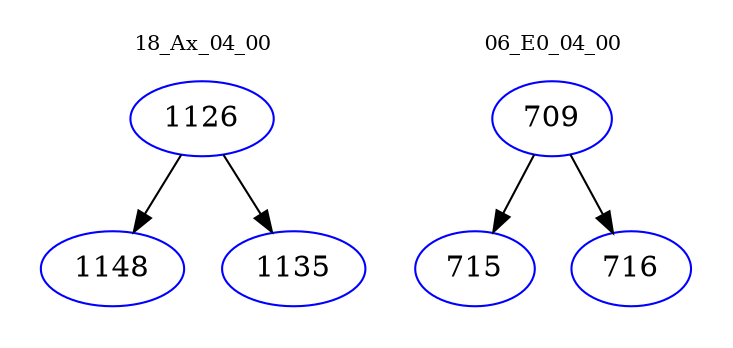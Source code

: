 digraph{
subgraph cluster_0 {
color = white
label = "18_Ax_04_00";
fontsize=10;
T0_1126 [label="1126", color="blue"]
T0_1126 -> T0_1148 [color="black"]
T0_1148 [label="1148", color="blue"]
T0_1126 -> T0_1135 [color="black"]
T0_1135 [label="1135", color="blue"]
}
subgraph cluster_1 {
color = white
label = "06_E0_04_00";
fontsize=10;
T1_709 [label="709", color="blue"]
T1_709 -> T1_715 [color="black"]
T1_715 [label="715", color="blue"]
T1_709 -> T1_716 [color="black"]
T1_716 [label="716", color="blue"]
}
}
